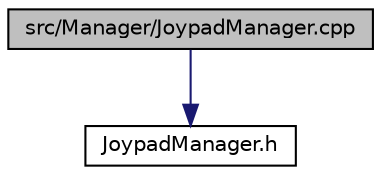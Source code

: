 digraph "src/Manager/JoypadManager.cpp"
{
  edge [fontname="Helvetica",fontsize="10",labelfontname="Helvetica",labelfontsize="10"];
  node [fontname="Helvetica",fontsize="10",shape=record];
  Node1 [label="src/Manager/JoypadManager.cpp",height=0.2,width=0.4,color="black", fillcolor="grey75", style="filled", fontcolor="black"];
  Node1 -> Node2 [color="midnightblue",fontsize="10",style="solid",fontname="Helvetica"];
  Node2 [label="JoypadManager.h",height=0.2,width=0.4,color="black", fillcolor="white", style="filled",URL="$JoypadManager_8h.html"];
}
